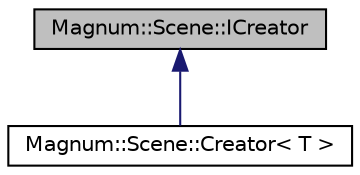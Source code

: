 digraph "Magnum::Scene::ICreator"
{
  edge [fontname="Helvetica",fontsize="10",labelfontname="Helvetica",labelfontsize="10"];
  node [fontname="Helvetica",fontsize="10",shape=record];
  Node1 [label="Magnum::Scene::ICreator",height=0.2,width=0.4,color="black", fillcolor="grey75", style="filled", fontcolor="black"];
  Node1 -> Node2 [dir="back",color="midnightblue",fontsize="10",style="solid",fontname="Helvetica"];
  Node2 [label="Magnum::Scene::Creator\< T \>",height=0.2,width=0.4,color="black", fillcolor="white", style="filled",URL="$class_magnum_1_1_scene_1_1_creator.html"];
}
